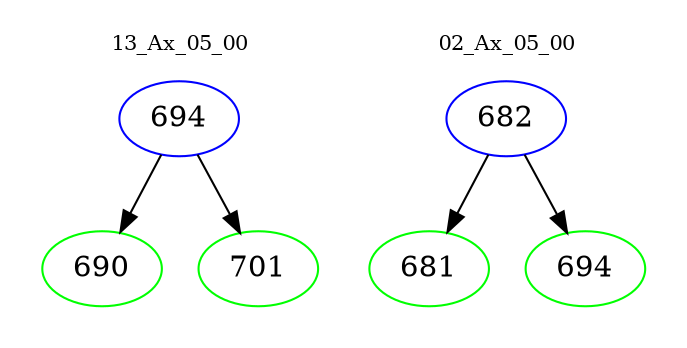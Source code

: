 digraph{
subgraph cluster_0 {
color = white
label = "13_Ax_05_00";
fontsize=10;
T0_694 [label="694", color="blue"]
T0_694 -> T0_690 [color="black"]
T0_690 [label="690", color="green"]
T0_694 -> T0_701 [color="black"]
T0_701 [label="701", color="green"]
}
subgraph cluster_1 {
color = white
label = "02_Ax_05_00";
fontsize=10;
T1_682 [label="682", color="blue"]
T1_682 -> T1_681 [color="black"]
T1_681 [label="681", color="green"]
T1_682 -> T1_694 [color="black"]
T1_694 [label="694", color="green"]
}
}
